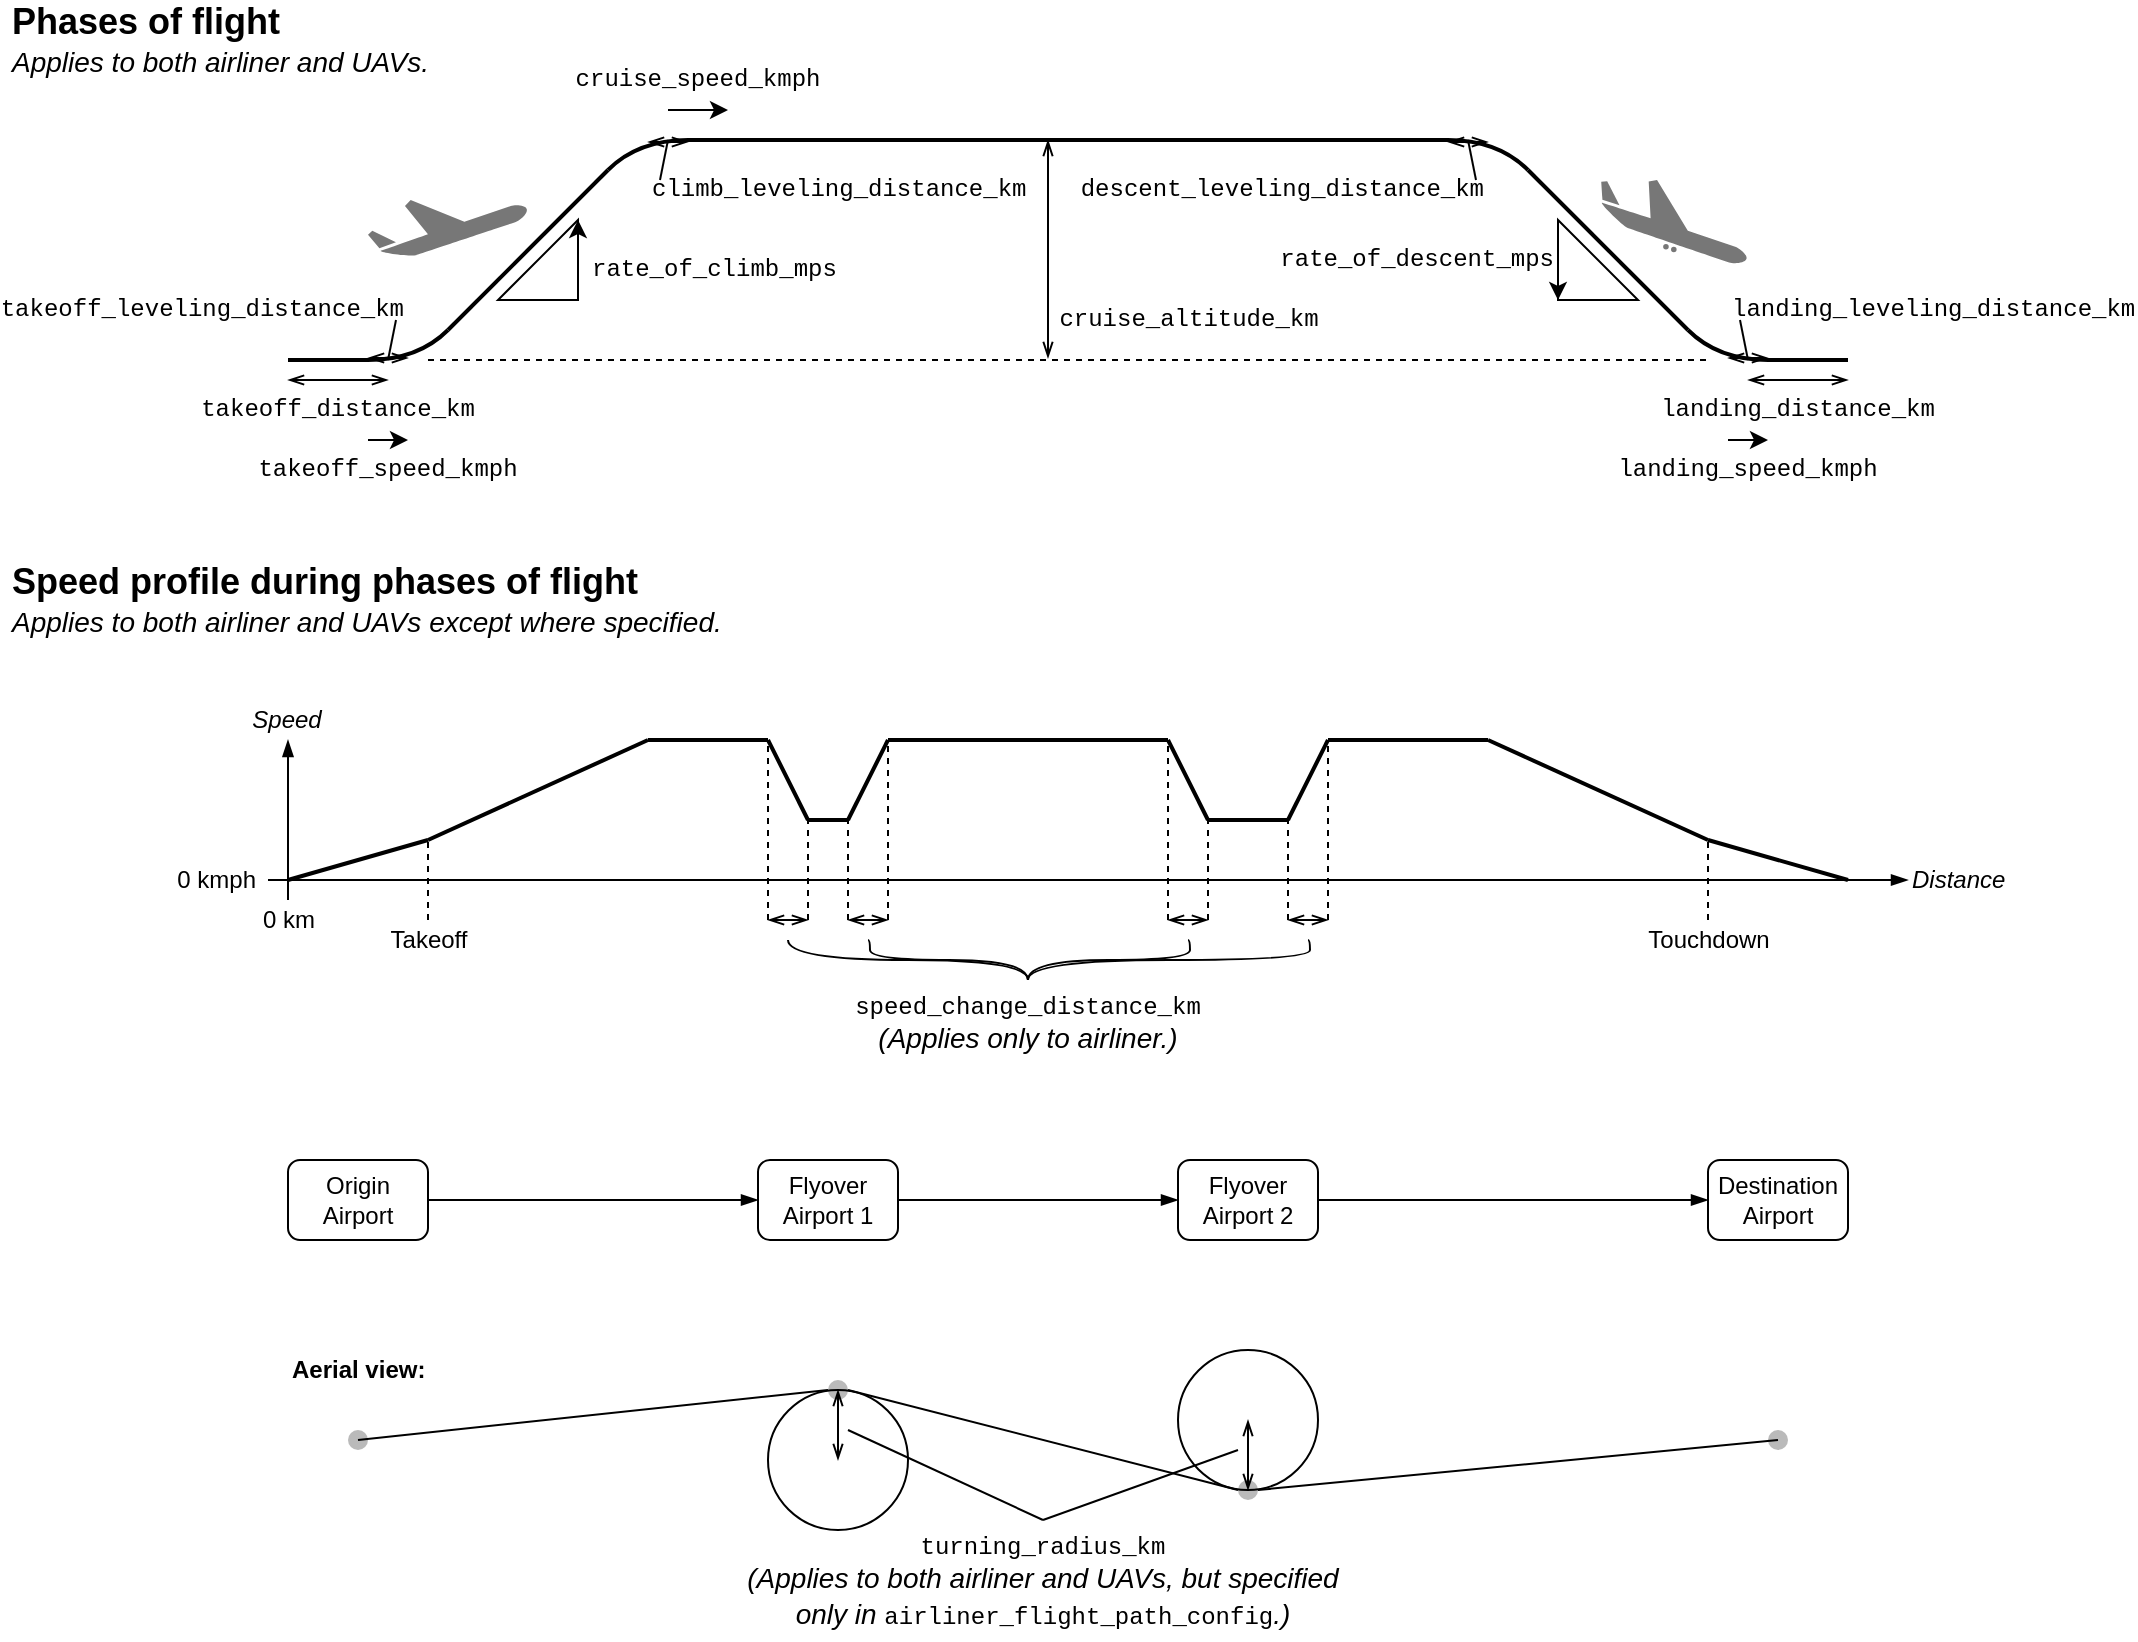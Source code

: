 <mxfile version="24.8.6">
  <diagram name="Page-1" id="iErS2J3yQnTWvULTcXdm">
    <mxGraphModel dx="1366" dy="823" grid="0" gridSize="10" guides="1" tooltips="1" connect="1" arrows="1" fold="1" page="0" pageScale="1" pageWidth="1100" pageHeight="850" math="0" shadow="0">
      <root>
        <mxCell id="0" />
        <mxCell id="1" parent="0" />
        <mxCell id="p8JZdU8jP_f_L_5Lqi8K-10" value="" style="ellipse;whiteSpace=wrap;html=1;aspect=fixed;fillColor=#757575;strokeColor=none;opacity=50;" parent="1" vertex="1">
          <mxGeometry x="190" y="735" width="10" height="10" as="geometry" />
        </mxCell>
        <mxCell id="p8JZdU8jP_f_L_5Lqi8K-11" value="" style="ellipse;whiteSpace=wrap;html=1;aspect=fixed;fillColor=#757575;strokeColor=none;opacity=50;" parent="1" vertex="1">
          <mxGeometry x="430" y="710" width="10" height="10" as="geometry" />
        </mxCell>
        <mxCell id="p8JZdU8jP_f_L_5Lqi8K-12" value="" style="ellipse;whiteSpace=wrap;html=1;aspect=fixed;fillColor=#757575;strokeColor=none;opacity=50;" parent="1" vertex="1">
          <mxGeometry x="635" y="760" width="10" height="10" as="geometry" />
        </mxCell>
        <mxCell id="p8JZdU8jP_f_L_5Lqi8K-14" value="" style="ellipse;whiteSpace=wrap;html=1;aspect=fixed;fillColor=#757575;strokeColor=none;opacity=50;" parent="1" vertex="1">
          <mxGeometry x="900" y="735" width="10" height="10" as="geometry" />
        </mxCell>
        <mxCell id="2bBzmBo7W6lsreJSjGOD-69" value="" style="endArrow=blockThin;html=1;rounded=0;endFill=1;exitX=0;exitY=1;exitDx=0;exitDy=0;" parent="1" edge="1">
          <mxGeometry width="50" height="50" relative="1" as="geometry">
            <mxPoint x="150" y="460.0" as="sourcePoint" />
            <mxPoint x="970" y="460" as="targetPoint" />
          </mxGeometry>
        </mxCell>
        <mxCell id="2bBzmBo7W6lsreJSjGOD-1" value="" style="endArrow=none;html=1;rounded=0;flowAnimation=0;strokeWidth=2;" parent="1" edge="1">
          <mxGeometry width="50" height="50" relative="1" as="geometry">
            <mxPoint x="160" y="200" as="sourcePoint" />
            <mxPoint x="200" y="200" as="targetPoint" />
          </mxGeometry>
        </mxCell>
        <mxCell id="2bBzmBo7W6lsreJSjGOD-11" value="" style="endArrow=none;html=1;rounded=0;flowAnimation=0;strokeWidth=2;" parent="1" edge="1">
          <mxGeometry width="50" height="50" relative="1" as="geometry">
            <mxPoint x="240" y="185" as="sourcePoint" />
            <mxPoint x="320" y="105" as="targetPoint" />
          </mxGeometry>
        </mxCell>
        <mxCell id="2bBzmBo7W6lsreJSjGOD-15" value="" style="group;aspect=fixed;" parent="1" vertex="1" connectable="0">
          <mxGeometry x="200" y="172.5" width="40" height="27.5" as="geometry" />
        </mxCell>
        <mxCell id="2bBzmBo7W6lsreJSjGOD-4" value="" style="curved=1;endArrow=none;html=1;rounded=0;endFill=0;strokeWidth=2;" parent="2bBzmBo7W6lsreJSjGOD-15" edge="1">
          <mxGeometry width="50" height="50" relative="1" as="geometry">
            <mxPoint y="27.5" as="sourcePoint" />
            <mxPoint x="40" y="12.5" as="targetPoint" />
            <Array as="points">
              <mxPoint x="25" y="27.5" />
            </Array>
          </mxGeometry>
        </mxCell>
        <mxCell id="2bBzmBo7W6lsreJSjGOD-9" value="" style="endArrow=openThin;html=1;rounded=0;startArrow=openThin;startFill=0;endFill=0;" parent="2bBzmBo7W6lsreJSjGOD-15" edge="1">
          <mxGeometry width="50" height="50" relative="1" as="geometry">
            <mxPoint y="26.5" as="sourcePoint" />
            <mxPoint x="20" y="26.5" as="targetPoint" />
          </mxGeometry>
        </mxCell>
        <mxCell id="2bBzmBo7W6lsreJSjGOD-16" value="" style="group;aspect=fixed;rotation=-180;" parent="1" vertex="1" connectable="0">
          <mxGeometry x="320" y="90" width="40" height="27.5" as="geometry" />
        </mxCell>
        <mxCell id="2bBzmBo7W6lsreJSjGOD-17" value="" style="curved=1;endArrow=none;html=1;rounded=0;endFill=0;strokeWidth=2;" parent="2bBzmBo7W6lsreJSjGOD-16" edge="1">
          <mxGeometry width="50" height="50" relative="1" as="geometry">
            <mxPoint x="40" as="sourcePoint" />
            <mxPoint y="15" as="targetPoint" />
            <Array as="points">
              <mxPoint x="15" />
            </Array>
          </mxGeometry>
        </mxCell>
        <mxCell id="2bBzmBo7W6lsreJSjGOD-18" value="" style="endArrow=openThin;html=1;rounded=0;startArrow=openThin;startFill=0;endFill=0;" parent="2bBzmBo7W6lsreJSjGOD-16" edge="1">
          <mxGeometry width="50" height="50" relative="1" as="geometry">
            <mxPoint x="40" y="1" as="sourcePoint" />
            <mxPoint x="20" y="1" as="targetPoint" />
          </mxGeometry>
        </mxCell>
        <mxCell id="2bBzmBo7W6lsreJSjGOD-19" value="" style="endArrow=none;html=1;rounded=0;flowAnimation=0;strokeWidth=2;" parent="1" edge="1">
          <mxGeometry width="50" height="50" relative="1" as="geometry">
            <mxPoint x="360" y="90" as="sourcePoint" />
            <mxPoint x="740" y="90" as="targetPoint" />
          </mxGeometry>
        </mxCell>
        <mxCell id="2bBzmBo7W6lsreJSjGOD-20" value="" style="group;aspect=fixed;rotation=-180;flipH=1;" parent="1" vertex="1" connectable="0">
          <mxGeometry x="740" y="90" width="40" height="27.5" as="geometry" />
        </mxCell>
        <mxCell id="2bBzmBo7W6lsreJSjGOD-21" value="" style="curved=1;endArrow=none;html=1;rounded=0;endFill=0;strokeWidth=2;" parent="2bBzmBo7W6lsreJSjGOD-20" edge="1">
          <mxGeometry width="50" height="50" relative="1" as="geometry">
            <mxPoint as="sourcePoint" />
            <mxPoint x="40" y="15" as="targetPoint" />
            <Array as="points">
              <mxPoint x="25" />
            </Array>
          </mxGeometry>
        </mxCell>
        <mxCell id="2bBzmBo7W6lsreJSjGOD-22" value="" style="endArrow=openThin;html=1;rounded=0;startArrow=openThin;startFill=0;endFill=0;" parent="2bBzmBo7W6lsreJSjGOD-20" edge="1">
          <mxGeometry width="50" height="50" relative="1" as="geometry">
            <mxPoint y="1" as="sourcePoint" />
            <mxPoint x="20" y="1" as="targetPoint" />
          </mxGeometry>
        </mxCell>
        <mxCell id="2bBzmBo7W6lsreJSjGOD-23" value="" style="endArrow=none;html=1;rounded=0;flowAnimation=0;strokeWidth=2;" parent="1" edge="1">
          <mxGeometry width="50" height="50" relative="1" as="geometry">
            <mxPoint x="860" y="185" as="sourcePoint" />
            <mxPoint x="780" y="105" as="targetPoint" />
          </mxGeometry>
        </mxCell>
        <mxCell id="2bBzmBo7W6lsreJSjGOD-24" value="" style="group;aspect=fixed;flipH=1;" parent="1" vertex="1" connectable="0">
          <mxGeometry x="860" y="172.5" width="40" height="27.5" as="geometry" />
        </mxCell>
        <mxCell id="2bBzmBo7W6lsreJSjGOD-25" value="" style="curved=1;endArrow=none;html=1;rounded=0;endFill=0;strokeWidth=2;" parent="2bBzmBo7W6lsreJSjGOD-24" edge="1">
          <mxGeometry width="50" height="50" relative="1" as="geometry">
            <mxPoint x="40" y="27.5" as="sourcePoint" />
            <mxPoint y="12.5" as="targetPoint" />
            <Array as="points">
              <mxPoint x="15" y="27.5" />
            </Array>
          </mxGeometry>
        </mxCell>
        <mxCell id="2bBzmBo7W6lsreJSjGOD-26" value="" style="endArrow=openThin;html=1;rounded=0;startArrow=openThin;startFill=0;endFill=0;" parent="2bBzmBo7W6lsreJSjGOD-24" edge="1">
          <mxGeometry width="50" height="50" relative="1" as="geometry">
            <mxPoint x="40" y="26.5" as="sourcePoint" />
            <mxPoint x="20" y="26.5" as="targetPoint" />
          </mxGeometry>
        </mxCell>
        <mxCell id="2bBzmBo7W6lsreJSjGOD-27" value="" style="endArrow=none;html=1;rounded=0;flowAnimation=0;strokeWidth=2;" parent="1" edge="1">
          <mxGeometry width="50" height="50" relative="1" as="geometry">
            <mxPoint x="900" y="200" as="sourcePoint" />
            <mxPoint x="940" y="200" as="targetPoint" />
          </mxGeometry>
        </mxCell>
        <mxCell id="2bBzmBo7W6lsreJSjGOD-28" value="" style="shape=mxgraph.signs.transportation.airplane_1;html=1;pointerEvents=1;fillColor=#777777;strokeColor=none;verticalLabelPosition=bottom;verticalAlign=top;align=center;aspect=fixed;" parent="1" vertex="1">
          <mxGeometry x="200" y="120" width="80" height="28.28" as="geometry" />
        </mxCell>
        <mxCell id="2bBzmBo7W6lsreJSjGOD-29" value="" style="shape=mxgraph.signs.transportation.airplane_2;html=1;pointerEvents=1;fillColor=#777777;strokeColor=none;verticalLabelPosition=bottom;verticalAlign=top;align=center;aspect=fixed;" parent="1" vertex="1">
          <mxGeometry x="815" y="110" width="75" height="41.92" as="geometry" />
        </mxCell>
        <mxCell id="2bBzmBo7W6lsreJSjGOD-32" value="" style="verticalLabelPosition=bottom;verticalAlign=top;html=1;shape=mxgraph.basic.orthogonal_triangle;flipH=1;fillColor=none;" parent="1" vertex="1">
          <mxGeometry x="265" y="130" width="40" height="40" as="geometry" />
        </mxCell>
        <mxCell id="2bBzmBo7W6lsreJSjGOD-33" value="" style="verticalLabelPosition=bottom;verticalAlign=top;html=1;shape=mxgraph.basic.orthogonal_triangle;fillColor=none;" parent="1" vertex="1">
          <mxGeometry x="795" y="130" width="40" height="40" as="geometry" />
        </mxCell>
        <mxCell id="2bBzmBo7W6lsreJSjGOD-34" value="takeoff_speed_kmph" style="text;html=1;align=center;verticalAlign=middle;whiteSpace=wrap;rounded=0;fontFamily=Courier New;" parent="1" vertex="1">
          <mxGeometry x="200" y="240" width="20" height="30" as="geometry" />
        </mxCell>
        <mxCell id="2bBzmBo7W6lsreJSjGOD-35" value="takeoff_distance_km" style="text;html=1;align=center;verticalAlign=middle;whiteSpace=wrap;rounded=0;fontFamily=Courier New;" parent="1" vertex="1">
          <mxGeometry x="160" y="210" width="50" height="30" as="geometry" />
        </mxCell>
        <mxCell id="p8JZdU8jP_f_L_5Lqi8K-4" style="rounded=0;orthogonalLoop=1;jettySize=auto;html=1;endArrow=none;endFill=0;" parent="1" source="2bBzmBo7W6lsreJSjGOD-36" edge="1">
          <mxGeometry relative="1" as="geometry">
            <mxPoint x="210" y="200" as="targetPoint" />
          </mxGeometry>
        </mxCell>
        <mxCell id="2bBzmBo7W6lsreJSjGOD-36" value="&lt;div&gt;takeoff_leveling_distance_km&lt;/div&gt;" style="text;html=1;align=right;verticalAlign=middle;whiteSpace=wrap;rounded=0;fontFamily=Courier New;" parent="1" vertex="1">
          <mxGeometry x="210" y="170" width="10" height="10" as="geometry" />
        </mxCell>
        <mxCell id="2bBzmBo7W6lsreJSjGOD-37" value="rate_of_climb_mps" style="text;html=1;align=left;verticalAlign=middle;whiteSpace=wrap;rounded=0;fontFamily=Courier New;" parent="1" vertex="1">
          <mxGeometry x="310" y="140" width="10" height="30" as="geometry" />
        </mxCell>
        <mxCell id="p8JZdU8jP_f_L_5Lqi8K-6" style="rounded=0;orthogonalLoop=1;jettySize=auto;html=1;endArrow=none;endFill=0;" parent="1" source="2bBzmBo7W6lsreJSjGOD-38" edge="1">
          <mxGeometry relative="1" as="geometry">
            <mxPoint x="350" y="90" as="targetPoint" />
          </mxGeometry>
        </mxCell>
        <mxCell id="2bBzmBo7W6lsreJSjGOD-38" value="climb_leveling_distance_km" style="text;html=1;align=left;verticalAlign=middle;whiteSpace=wrap;rounded=0;fontFamily=Courier New;" parent="1" vertex="1">
          <mxGeometry x="340" y="110" width="10" height="10" as="geometry" />
        </mxCell>
        <mxCell id="2bBzmBo7W6lsreJSjGOD-40" value="cruise_speed_kmph" style="text;html=1;align=center;verticalAlign=middle;whiteSpace=wrap;rounded=0;fontFamily=Courier New;" parent="1" vertex="1">
          <mxGeometry x="350" y="45" width="30" height="30" as="geometry" />
        </mxCell>
        <mxCell id="p8JZdU8jP_f_L_5Lqi8K-8" style="rounded=0;orthogonalLoop=1;jettySize=auto;html=1;endArrow=none;endFill=0;" parent="1" source="2bBzmBo7W6lsreJSjGOD-42" edge="1">
          <mxGeometry relative="1" as="geometry">
            <mxPoint x="750" y="90" as="targetPoint" />
          </mxGeometry>
        </mxCell>
        <mxCell id="2bBzmBo7W6lsreJSjGOD-42" value="descent_leveling_distance_km" style="text;html=1;align=right;verticalAlign=middle;whiteSpace=wrap;rounded=0;fontFamily=Courier New;" parent="1" vertex="1">
          <mxGeometry x="750" y="110" width="10" height="10" as="geometry" />
        </mxCell>
        <mxCell id="2bBzmBo7W6lsreJSjGOD-43" value="rate_of_descent_mps" style="text;html=1;align=right;verticalAlign=middle;whiteSpace=wrap;rounded=0;fontFamily=Courier New;" parent="1" vertex="1">
          <mxGeometry x="785" y="130" width="10" height="40" as="geometry" />
        </mxCell>
        <mxCell id="p8JZdU8jP_f_L_5Lqi8K-9" style="rounded=0;orthogonalLoop=1;jettySize=auto;html=1;endArrow=none;endFill=0;" parent="1" source="2bBzmBo7W6lsreJSjGOD-44" edge="1">
          <mxGeometry relative="1" as="geometry">
            <mxPoint x="890" y="200" as="targetPoint" />
          </mxGeometry>
        </mxCell>
        <mxCell id="2bBzmBo7W6lsreJSjGOD-44" value="landing_leveling_distance_km" style="text;html=1;align=left;verticalAlign=middle;whiteSpace=wrap;rounded=0;fontFamily=Courier New;" parent="1" vertex="1">
          <mxGeometry x="880" y="170" width="10" height="10" as="geometry" />
        </mxCell>
        <mxCell id="2bBzmBo7W6lsreJSjGOD-45" value="landing_distance_km" style="text;html=1;align=center;verticalAlign=middle;whiteSpace=wrap;rounded=0;fontFamily=Courier New;" parent="1" vertex="1">
          <mxGeometry x="890" y="210" width="50" height="30" as="geometry" />
        </mxCell>
        <mxCell id="2bBzmBo7W6lsreJSjGOD-46" value="landing_speed_kmph" style="text;html=1;align=center;verticalAlign=middle;whiteSpace=wrap;rounded=0;fontFamily=Courier New;" parent="1" vertex="1">
          <mxGeometry x="880" y="240" width="20" height="30" as="geometry" />
        </mxCell>
        <mxCell id="2bBzmBo7W6lsreJSjGOD-94" style="edgeStyle=orthogonalEdgeStyle;rounded=0;orthogonalLoop=1;jettySize=auto;html=1;endArrow=none;endFill=0;curved=1;exitX=0.5;exitY=0;exitDx=0;exitDy=0;" parent="1" source="2bBzmBo7W6lsreJSjGOD-47" edge="1">
          <mxGeometry relative="1" as="geometry">
            <mxPoint x="410" y="490" as="targetPoint" />
            <Array as="points">
              <mxPoint x="530" y="500" />
              <mxPoint x="410" y="500" />
            </Array>
          </mxGeometry>
        </mxCell>
        <mxCell id="2bBzmBo7W6lsreJSjGOD-95" style="edgeStyle=orthogonalEdgeStyle;rounded=0;orthogonalLoop=1;jettySize=auto;html=1;endArrow=none;endFill=0;curved=1;exitX=0.5;exitY=0;exitDx=0;exitDy=0;" parent="1" source="2bBzmBo7W6lsreJSjGOD-47" edge="1">
          <mxGeometry relative="1" as="geometry">
            <mxPoint x="450" y="490.0" as="targetPoint" />
            <Array as="points">
              <mxPoint x="530" y="500" />
              <mxPoint x="451" y="500" />
              <mxPoint x="451" y="490" />
            </Array>
          </mxGeometry>
        </mxCell>
        <mxCell id="2bBzmBo7W6lsreJSjGOD-96" style="edgeStyle=orthogonalEdgeStyle;rounded=0;orthogonalLoop=1;jettySize=auto;html=1;endArrow=none;endFill=0;curved=1;exitX=0.5;exitY=0;exitDx=0;exitDy=0;" parent="1" source="2bBzmBo7W6lsreJSjGOD-47" edge="1">
          <mxGeometry relative="1" as="geometry">
            <mxPoint x="610" y="490.0" as="targetPoint" />
            <Array as="points">
              <mxPoint x="530" y="500" />
              <mxPoint x="611" y="500" />
              <mxPoint x="611" y="490" />
            </Array>
          </mxGeometry>
        </mxCell>
        <mxCell id="2bBzmBo7W6lsreJSjGOD-97" style="edgeStyle=orthogonalEdgeStyle;rounded=0;orthogonalLoop=1;jettySize=auto;html=1;endArrow=none;endFill=0;curved=1;exitX=0.5;exitY=0;exitDx=0;exitDy=0;" parent="1" source="2bBzmBo7W6lsreJSjGOD-47" edge="1">
          <mxGeometry relative="1" as="geometry">
            <mxPoint x="670" y="490.0" as="targetPoint" />
            <Array as="points">
              <mxPoint x="530" y="500" />
              <mxPoint x="671" y="500" />
              <mxPoint x="671" y="490" />
            </Array>
          </mxGeometry>
        </mxCell>
        <mxCell id="2bBzmBo7W6lsreJSjGOD-47" value="speed_change_distance_km &lt;font style=&quot;font-size: 14px;&quot; face=&quot;Helvetica&quot;&gt;&lt;i&gt;(Applies only to airliner.)&lt;/i&gt;&lt;/font&gt;" style="text;html=1;align=center;verticalAlign=top;whiteSpace=wrap;rounded=0;fontFamily=Courier New;" parent="1" vertex="1">
          <mxGeometry x="440" y="510" width="180" height="50" as="geometry" />
        </mxCell>
        <mxCell id="2bBzmBo7W6lsreJSjGOD-48" value="" style="endArrow=openThin;startArrow=openThin;html=1;rounded=0;startFill=0;endFill=0;" parent="1" edge="1">
          <mxGeometry width="50" height="50" relative="1" as="geometry">
            <mxPoint x="160" y="210" as="sourcePoint" />
            <mxPoint x="210" y="210" as="targetPoint" />
          </mxGeometry>
        </mxCell>
        <mxCell id="2bBzmBo7W6lsreJSjGOD-49" value="" style="endArrow=openThin;startArrow=openThin;html=1;rounded=0;startFill=0;endFill=0;" parent="1" edge="1">
          <mxGeometry width="50" height="50" relative="1" as="geometry">
            <mxPoint x="890" y="210" as="sourcePoint" />
            <mxPoint x="940" y="210" as="targetPoint" />
          </mxGeometry>
        </mxCell>
        <mxCell id="2bBzmBo7W6lsreJSjGOD-50" value="cruise_altitude_km" style="endArrow=openThin;startArrow=openThin;html=1;rounded=0;startFill=0;endFill=0;fontSize=12;fontFamily=Courier New;labelBackgroundColor=none;" parent="1" edge="1">
          <mxGeometry x="-0.651" y="-70" width="50" height="50" relative="1" as="geometry">
            <mxPoint x="540" y="199" as="sourcePoint" />
            <mxPoint x="540" y="90" as="targetPoint" />
            <mxPoint as="offset" />
          </mxGeometry>
        </mxCell>
        <mxCell id="2bBzmBo7W6lsreJSjGOD-51" value="" style="endArrow=classic;html=1;rounded=0;" parent="1" edge="1">
          <mxGeometry width="50" height="50" relative="1" as="geometry">
            <mxPoint x="305" y="170" as="sourcePoint" />
            <mxPoint x="305" y="130" as="targetPoint" />
          </mxGeometry>
        </mxCell>
        <mxCell id="2bBzmBo7W6lsreJSjGOD-52" value="" style="endArrow=classic;html=1;rounded=0;" parent="1" edge="1">
          <mxGeometry width="50" height="50" relative="1" as="geometry">
            <mxPoint x="200" y="240" as="sourcePoint" />
            <mxPoint x="220" y="240" as="targetPoint" />
          </mxGeometry>
        </mxCell>
        <mxCell id="2bBzmBo7W6lsreJSjGOD-53" value="" style="endArrow=classic;html=1;rounded=0;" parent="1" edge="1">
          <mxGeometry width="50" height="50" relative="1" as="geometry">
            <mxPoint x="350" y="75" as="sourcePoint" />
            <mxPoint x="380" y="75" as="targetPoint" />
          </mxGeometry>
        </mxCell>
        <mxCell id="2bBzmBo7W6lsreJSjGOD-54" value="" style="endArrow=classic;html=1;rounded=0;" parent="1" edge="1">
          <mxGeometry width="50" height="50" relative="1" as="geometry">
            <mxPoint x="795" y="130" as="sourcePoint" />
            <mxPoint x="795" y="170" as="targetPoint" />
          </mxGeometry>
        </mxCell>
        <mxCell id="2bBzmBo7W6lsreJSjGOD-55" value="" style="endArrow=classic;html=1;rounded=0;" parent="1" edge="1">
          <mxGeometry width="50" height="50" relative="1" as="geometry">
            <mxPoint x="880" y="240" as="sourcePoint" />
            <mxPoint x="900" y="240" as="targetPoint" />
          </mxGeometry>
        </mxCell>
        <mxCell id="2bBzmBo7W6lsreJSjGOD-56" value="" style="endArrow=none;html=1;rounded=0;strokeWidth=2;" parent="1" edge="1">
          <mxGeometry width="50" height="50" relative="1" as="geometry">
            <mxPoint x="160" y="460" as="sourcePoint" />
            <mxPoint x="230" y="440" as="targetPoint" />
          </mxGeometry>
        </mxCell>
        <mxCell id="2bBzmBo7W6lsreJSjGOD-57" value="" style="endArrow=none;html=1;rounded=0;strokeWidth=2;" parent="1" edge="1">
          <mxGeometry width="50" height="50" relative="1" as="geometry">
            <mxPoint x="230" y="440" as="sourcePoint" />
            <mxPoint x="340" y="390" as="targetPoint" />
          </mxGeometry>
        </mxCell>
        <mxCell id="2bBzmBo7W6lsreJSjGOD-58" value="" style="endArrow=none;html=1;rounded=0;strokeWidth=2;" parent="1" edge="1">
          <mxGeometry width="50" height="50" relative="1" as="geometry">
            <mxPoint x="340" y="390" as="sourcePoint" />
            <mxPoint x="400" y="390" as="targetPoint" />
          </mxGeometry>
        </mxCell>
        <mxCell id="2bBzmBo7W6lsreJSjGOD-59" value="" style="endArrow=none;html=1;rounded=0;strokeWidth=2;" parent="1" edge="1">
          <mxGeometry width="50" height="50" relative="1" as="geometry">
            <mxPoint x="400" y="390" as="sourcePoint" />
            <mxPoint x="420" y="430" as="targetPoint" />
          </mxGeometry>
        </mxCell>
        <mxCell id="2bBzmBo7W6lsreJSjGOD-60" value="" style="endArrow=none;html=1;rounded=0;strokeWidth=2;" parent="1" edge="1">
          <mxGeometry width="50" height="50" relative="1" as="geometry">
            <mxPoint x="420" y="430" as="sourcePoint" />
            <mxPoint x="440" y="430" as="targetPoint" />
          </mxGeometry>
        </mxCell>
        <mxCell id="2bBzmBo7W6lsreJSjGOD-61" value="" style="endArrow=none;html=1;rounded=0;strokeWidth=2;" parent="1" edge="1">
          <mxGeometry width="50" height="50" relative="1" as="geometry">
            <mxPoint x="440" y="430" as="sourcePoint" />
            <mxPoint x="460" y="390" as="targetPoint" />
          </mxGeometry>
        </mxCell>
        <mxCell id="2bBzmBo7W6lsreJSjGOD-62" value="" style="endArrow=none;html=1;rounded=0;strokeWidth=2;" parent="1" edge="1">
          <mxGeometry width="50" height="50" relative="1" as="geometry">
            <mxPoint x="460" y="390" as="sourcePoint" />
            <mxPoint x="600" y="390" as="targetPoint" />
          </mxGeometry>
        </mxCell>
        <mxCell id="2bBzmBo7W6lsreJSjGOD-66" value="" style="endArrow=none;html=1;rounded=0;strokeWidth=2;" parent="1" edge="1">
          <mxGeometry width="50" height="50" relative="1" as="geometry">
            <mxPoint x="680" y="390" as="sourcePoint" />
            <mxPoint x="760" y="390" as="targetPoint" />
          </mxGeometry>
        </mxCell>
        <mxCell id="2bBzmBo7W6lsreJSjGOD-67" value="" style="endArrow=none;html=1;rounded=0;strokeWidth=2;" parent="1" edge="1">
          <mxGeometry width="50" height="50" relative="1" as="geometry">
            <mxPoint x="760" y="390" as="sourcePoint" />
            <mxPoint x="870" y="440" as="targetPoint" />
          </mxGeometry>
        </mxCell>
        <mxCell id="2bBzmBo7W6lsreJSjGOD-68" value="" style="endArrow=none;html=1;rounded=0;strokeWidth=2;" parent="1" edge="1">
          <mxGeometry width="50" height="50" relative="1" as="geometry">
            <mxPoint x="870" y="440" as="sourcePoint" />
            <mxPoint x="940" y="460" as="targetPoint" />
          </mxGeometry>
        </mxCell>
        <mxCell id="2bBzmBo7W6lsreJSjGOD-70" value="0 kmph" style="text;html=1;align=right;verticalAlign=middle;rounded=0;" parent="1" vertex="1">
          <mxGeometry x="135" y="450" width="10" height="20" as="geometry" />
        </mxCell>
        <mxCell id="2bBzmBo7W6lsreJSjGOD-71" value="" style="endArrow=blockThin;html=1;rounded=0;endFill=1;" parent="1" edge="1">
          <mxGeometry width="50" height="50" relative="1" as="geometry">
            <mxPoint x="160" y="470" as="sourcePoint" />
            <mxPoint x="160" y="390" as="targetPoint" />
          </mxGeometry>
        </mxCell>
        <mxCell id="2bBzmBo7W6lsreJSjGOD-72" value="0 km" style="text;html=1;align=center;verticalAlign=middle;rounded=0;" parent="1" vertex="1">
          <mxGeometry x="150" y="470" width="20" height="20" as="geometry" />
        </mxCell>
        <mxCell id="2bBzmBo7W6lsreJSjGOD-73" value="Speed" style="text;html=1;align=center;verticalAlign=middle;rounded=0;fontStyle=2" parent="1" vertex="1">
          <mxGeometry x="154" y="365" width="10" height="30" as="geometry" />
        </mxCell>
        <mxCell id="2bBzmBo7W6lsreJSjGOD-75" value="Distance" style="text;html=1;align=left;verticalAlign=middle;rounded=0;fontStyle=2" parent="1" vertex="1">
          <mxGeometry x="970" y="450" width="10" height="20" as="geometry" />
        </mxCell>
        <mxCell id="2bBzmBo7W6lsreJSjGOD-76" value="" style="endArrow=openThin;startArrow=openThin;html=1;rounded=0;startFill=0;endFill=0;" parent="1" edge="1">
          <mxGeometry width="50" height="50" relative="1" as="geometry">
            <mxPoint x="400" y="480" as="sourcePoint" />
            <mxPoint x="420" y="480" as="targetPoint" />
          </mxGeometry>
        </mxCell>
        <mxCell id="2bBzmBo7W6lsreJSjGOD-77" value="" style="endArrow=openThin;startArrow=openThin;html=1;rounded=0;startFill=0;endFill=0;" parent="1" edge="1">
          <mxGeometry width="50" height="50" relative="1" as="geometry">
            <mxPoint x="440" y="480" as="sourcePoint" />
            <mxPoint x="460" y="480" as="targetPoint" />
          </mxGeometry>
        </mxCell>
        <mxCell id="2bBzmBo7W6lsreJSjGOD-80" value="" style="endArrow=none;dashed=1;html=1;rounded=0;" parent="1" edge="1">
          <mxGeometry width="50" height="50" relative="1" as="geometry">
            <mxPoint x="400" y="480" as="sourcePoint" />
            <mxPoint x="400" y="390" as="targetPoint" />
          </mxGeometry>
        </mxCell>
        <mxCell id="2bBzmBo7W6lsreJSjGOD-81" value="" style="endArrow=none;dashed=1;html=1;rounded=0;" parent="1" edge="1">
          <mxGeometry width="50" height="50" relative="1" as="geometry">
            <mxPoint x="420" y="480" as="sourcePoint" />
            <mxPoint x="420" y="430" as="targetPoint" />
          </mxGeometry>
        </mxCell>
        <mxCell id="2bBzmBo7W6lsreJSjGOD-82" value="" style="endArrow=none;dashed=1;html=1;rounded=0;" parent="1" edge="1">
          <mxGeometry width="50" height="50" relative="1" as="geometry">
            <mxPoint x="440" y="480" as="sourcePoint" />
            <mxPoint x="440" y="430" as="targetPoint" />
          </mxGeometry>
        </mxCell>
        <mxCell id="2bBzmBo7W6lsreJSjGOD-84" value="" style="endArrow=none;dashed=1;html=1;rounded=0;" parent="1" edge="1">
          <mxGeometry width="50" height="50" relative="1" as="geometry">
            <mxPoint x="460" y="480" as="sourcePoint" />
            <mxPoint x="460" y="390" as="targetPoint" />
          </mxGeometry>
        </mxCell>
        <mxCell id="2bBzmBo7W6lsreJSjGOD-85" value="" style="endArrow=none;html=1;rounded=0;strokeWidth=2;" parent="1" edge="1">
          <mxGeometry width="50" height="50" relative="1" as="geometry">
            <mxPoint x="600" y="390" as="sourcePoint" />
            <mxPoint x="620" y="430" as="targetPoint" />
          </mxGeometry>
        </mxCell>
        <mxCell id="2bBzmBo7W6lsreJSjGOD-86" value="" style="endArrow=none;html=1;rounded=0;strokeWidth=2;" parent="1" edge="1">
          <mxGeometry width="50" height="50" relative="1" as="geometry">
            <mxPoint x="620" y="430" as="sourcePoint" />
            <mxPoint x="660" y="430" as="targetPoint" />
          </mxGeometry>
        </mxCell>
        <mxCell id="2bBzmBo7W6lsreJSjGOD-87" value="" style="endArrow=none;html=1;rounded=0;strokeWidth=2;" parent="1" edge="1">
          <mxGeometry width="50" height="50" relative="1" as="geometry">
            <mxPoint x="660" y="430" as="sourcePoint" />
            <mxPoint x="680" y="390" as="targetPoint" />
          </mxGeometry>
        </mxCell>
        <mxCell id="2bBzmBo7W6lsreJSjGOD-88" value="" style="endArrow=openThin;startArrow=openThin;html=1;rounded=0;startFill=0;endFill=0;" parent="1" edge="1">
          <mxGeometry width="50" height="50" relative="1" as="geometry">
            <mxPoint x="600" y="480" as="sourcePoint" />
            <mxPoint x="620" y="480" as="targetPoint" />
          </mxGeometry>
        </mxCell>
        <mxCell id="2bBzmBo7W6lsreJSjGOD-89" value="" style="endArrow=openThin;startArrow=openThin;html=1;rounded=0;startFill=0;endFill=0;" parent="1" edge="1">
          <mxGeometry width="50" height="50" relative="1" as="geometry">
            <mxPoint x="660" y="480" as="sourcePoint" />
            <mxPoint x="680" y="480" as="targetPoint" />
          </mxGeometry>
        </mxCell>
        <mxCell id="2bBzmBo7W6lsreJSjGOD-90" value="" style="endArrow=none;dashed=1;html=1;rounded=0;" parent="1" edge="1">
          <mxGeometry width="50" height="50" relative="1" as="geometry">
            <mxPoint x="600" y="480" as="sourcePoint" />
            <mxPoint x="600" y="390" as="targetPoint" />
          </mxGeometry>
        </mxCell>
        <mxCell id="2bBzmBo7W6lsreJSjGOD-91" value="" style="endArrow=none;dashed=1;html=1;rounded=0;" parent="1" edge="1">
          <mxGeometry width="50" height="50" relative="1" as="geometry">
            <mxPoint x="620" y="480" as="sourcePoint" />
            <mxPoint x="620" y="430" as="targetPoint" />
          </mxGeometry>
        </mxCell>
        <mxCell id="2bBzmBo7W6lsreJSjGOD-92" value="" style="endArrow=none;dashed=1;html=1;rounded=0;" parent="1" edge="1">
          <mxGeometry width="50" height="50" relative="1" as="geometry">
            <mxPoint x="660" y="480" as="sourcePoint" />
            <mxPoint x="660" y="430" as="targetPoint" />
          </mxGeometry>
        </mxCell>
        <mxCell id="2bBzmBo7W6lsreJSjGOD-93" value="" style="endArrow=none;dashed=1;html=1;rounded=0;" parent="1" edge="1">
          <mxGeometry width="50" height="50" relative="1" as="geometry">
            <mxPoint x="680" y="480" as="sourcePoint" />
            <mxPoint x="680" y="390" as="targetPoint" />
          </mxGeometry>
        </mxCell>
        <mxCell id="2bBzmBo7W6lsreJSjGOD-98" value="" style="endArrow=none;dashed=1;html=1;rounded=0;" parent="1" edge="1">
          <mxGeometry width="50" height="50" relative="1" as="geometry">
            <mxPoint x="230" y="480" as="sourcePoint" />
            <mxPoint x="230" y="440" as="targetPoint" />
          </mxGeometry>
        </mxCell>
        <mxCell id="2bBzmBo7W6lsreJSjGOD-99" value="Takeoff" style="text;html=1;align=center;verticalAlign=middle;rounded=0;" parent="1" vertex="1">
          <mxGeometry x="220" y="480" width="20" height="20" as="geometry" />
        </mxCell>
        <mxCell id="2bBzmBo7W6lsreJSjGOD-100" value="" style="endArrow=none;dashed=1;html=1;rounded=0;" parent="1" edge="1">
          <mxGeometry width="50" height="50" relative="1" as="geometry">
            <mxPoint x="870" y="480" as="sourcePoint" />
            <mxPoint x="870" y="440" as="targetPoint" />
          </mxGeometry>
        </mxCell>
        <mxCell id="2bBzmBo7W6lsreJSjGOD-101" value="Touchdown" style="text;html=1;align=center;verticalAlign=middle;rounded=0;" parent="1" vertex="1">
          <mxGeometry x="860" y="480" width="20" height="20" as="geometry" />
        </mxCell>
        <mxCell id="2bBzmBo7W6lsreJSjGOD-106" value="" style="endArrow=none;dashed=1;html=1;rounded=0;" parent="1" edge="1">
          <mxGeometry width="50" height="50" relative="1" as="geometry">
            <mxPoint x="230" y="200" as="sourcePoint" />
            <mxPoint x="870" y="200" as="targetPoint" />
          </mxGeometry>
        </mxCell>
        <mxCell id="2bBzmBo7W6lsreJSjGOD-113" style="edgeStyle=orthogonalEdgeStyle;rounded=0;orthogonalLoop=1;jettySize=auto;html=1;exitX=1;exitY=0.5;exitDx=0;exitDy=0;entryX=0;entryY=0.5;entryDx=0;entryDy=0;endArrow=blockThin;endFill=1;" parent="1" source="2bBzmBo7W6lsreJSjGOD-107" target="2bBzmBo7W6lsreJSjGOD-110" edge="1">
          <mxGeometry relative="1" as="geometry" />
        </mxCell>
        <mxCell id="2bBzmBo7W6lsreJSjGOD-107" value="Origin Airport" style="rounded=1;whiteSpace=wrap;html=1;fillColor=none;" parent="1" vertex="1">
          <mxGeometry x="160" y="600" width="70" height="40" as="geometry" />
        </mxCell>
        <mxCell id="2bBzmBo7W6lsreJSjGOD-114" style="edgeStyle=orthogonalEdgeStyle;rounded=0;orthogonalLoop=1;jettySize=auto;html=1;exitX=1;exitY=0.5;exitDx=0;exitDy=0;entryX=0;entryY=0.5;entryDx=0;entryDy=0;endArrow=blockThin;endFill=1;" parent="1" source="2bBzmBo7W6lsreJSjGOD-110" target="2bBzmBo7W6lsreJSjGOD-111" edge="1">
          <mxGeometry relative="1" as="geometry" />
        </mxCell>
        <mxCell id="2bBzmBo7W6lsreJSjGOD-110" value="Flyover Airport 1" style="rounded=1;whiteSpace=wrap;html=1;fillColor=none;" parent="1" vertex="1">
          <mxGeometry x="395" y="600" width="70" height="40" as="geometry" />
        </mxCell>
        <mxCell id="2bBzmBo7W6lsreJSjGOD-115" style="edgeStyle=orthogonalEdgeStyle;rounded=0;orthogonalLoop=1;jettySize=auto;html=1;exitX=1;exitY=0.5;exitDx=0;exitDy=0;entryX=0;entryY=0.5;entryDx=0;entryDy=0;endArrow=blockThin;endFill=1;" parent="1" source="2bBzmBo7W6lsreJSjGOD-111" target="2bBzmBo7W6lsreJSjGOD-112" edge="1">
          <mxGeometry relative="1" as="geometry" />
        </mxCell>
        <mxCell id="2bBzmBo7W6lsreJSjGOD-111" value="Flyover Airport 2" style="rounded=1;whiteSpace=wrap;html=1;fillColor=none;" parent="1" vertex="1">
          <mxGeometry x="605" y="600" width="70" height="40" as="geometry" />
        </mxCell>
        <mxCell id="2bBzmBo7W6lsreJSjGOD-112" value="Destination Airport" style="rounded=1;whiteSpace=wrap;html=1;fillColor=none;" parent="1" vertex="1">
          <mxGeometry x="870" y="600" width="70" height="40" as="geometry" />
        </mxCell>
        <mxCell id="2bBzmBo7W6lsreJSjGOD-119" value="" style="ellipse;whiteSpace=wrap;html=1;fillColor=none;" parent="1" vertex="1">
          <mxGeometry x="400" y="715" width="70" height="70" as="geometry" />
        </mxCell>
        <mxCell id="2bBzmBo7W6lsreJSjGOD-120" value="" style="ellipse;whiteSpace=wrap;html=1;fillColor=none;" parent="1" vertex="1">
          <mxGeometry x="605" y="695" width="70" height="70" as="geometry" />
        </mxCell>
        <mxCell id="2bBzmBo7W6lsreJSjGOD-121" value="" style="endArrow=none;html=1;rounded=0;exitX=1;exitY=0;exitDx=0;exitDy=0;" parent="1" edge="1">
          <mxGeometry width="50" height="50" relative="1" as="geometry">
            <mxPoint x="440" y="715" as="sourcePoint" />
            <mxPoint x="635" y="765" as="targetPoint" />
          </mxGeometry>
        </mxCell>
        <mxCell id="2bBzmBo7W6lsreJSjGOD-122" value="" style="endArrow=none;html=1;rounded=0;entryX=0.5;entryY=0;entryDx=0;entryDy=0;" parent="1" edge="1">
          <mxGeometry width="50" height="50" relative="1" as="geometry">
            <mxPoint x="195" y="740" as="sourcePoint" />
            <mxPoint x="430" y="715" as="targetPoint" />
          </mxGeometry>
        </mxCell>
        <mxCell id="2bBzmBo7W6lsreJSjGOD-123" value="" style="endArrow=none;html=1;rounded=0;" parent="1" edge="1">
          <mxGeometry width="50" height="50" relative="1" as="geometry">
            <mxPoint x="645" y="765" as="sourcePoint" />
            <mxPoint x="905" y="740" as="targetPoint" />
          </mxGeometry>
        </mxCell>
        <mxCell id="2bBzmBo7W6lsreJSjGOD-124" value="" style="endArrow=openThin;startArrow=openThin;html=1;rounded=0;startFill=0;endFill=0;" parent="1" edge="1">
          <mxGeometry width="50" height="50" relative="1" as="geometry">
            <mxPoint x="435" y="715" as="sourcePoint" />
            <mxPoint x="435" y="750" as="targetPoint" />
          </mxGeometry>
        </mxCell>
        <mxCell id="2bBzmBo7W6lsreJSjGOD-125" value="" style="endArrow=openThin;startArrow=openThin;html=1;rounded=0;startFill=0;endFill=0;" parent="1" edge="1">
          <mxGeometry width="50" height="50" relative="1" as="geometry">
            <mxPoint x="640" y="730" as="sourcePoint" />
            <mxPoint x="640" y="765" as="targetPoint" />
          </mxGeometry>
        </mxCell>
        <mxCell id="2bBzmBo7W6lsreJSjGOD-126" style="rounded=0;orthogonalLoop=1;jettySize=auto;html=1;endArrow=none;endFill=0;exitX=0.5;exitY=0;exitDx=0;exitDy=0;" parent="1" source="2bBzmBo7W6lsreJSjGOD-128" edge="1">
          <mxGeometry relative="1" as="geometry">
            <mxPoint x="440" y="735" as="targetPoint" />
          </mxGeometry>
        </mxCell>
        <mxCell id="2bBzmBo7W6lsreJSjGOD-127" style="rounded=0;orthogonalLoop=1;jettySize=auto;html=1;endArrow=none;endFill=0;exitX=0.5;exitY=0;exitDx=0;exitDy=0;" parent="1" source="2bBzmBo7W6lsreJSjGOD-128" edge="1">
          <mxGeometry relative="1" as="geometry">
            <mxPoint x="635" y="745.0" as="targetPoint" />
            <mxPoint x="495" y="765" as="sourcePoint" />
          </mxGeometry>
        </mxCell>
        <mxCell id="2bBzmBo7W6lsreJSjGOD-128" value="&lt;div&gt;turning_radius_km&lt;/div&gt;&lt;i&gt;&lt;font style=&quot;font-size: 14px;&quot; face=&quot;Helvetica&quot;&gt;(Applies to both airliner and UAVs, but specified&lt;br&gt;only in &lt;/font&gt;&lt;/i&gt;&lt;font style=&quot;font-size: 12px;&quot; face=&quot;Courier New&quot;&gt;airliner_flight_path_config&lt;/font&gt;&lt;i&gt;&lt;font style=&quot;font-size: 14px;&quot; face=&quot;Helvetica&quot;&gt;.)&lt;br&gt;&lt;/font&gt;&lt;/i&gt;" style="text;html=1;align=center;verticalAlign=top;whiteSpace=wrap;rounded=0;fontFamily=Courier New;" parent="1" vertex="1">
          <mxGeometry x="375" y="780" width="325" height="60" as="geometry" />
        </mxCell>
        <mxCell id="2bBzmBo7W6lsreJSjGOD-129" value="Aerial view:" style="text;html=1;align=left;verticalAlign=middle;whiteSpace=wrap;rounded=0;fontStyle=1" parent="1" vertex="1">
          <mxGeometry x="160" y="700" width="80" height="10" as="geometry" />
        </mxCell>
        <mxCell id="I33PBnYwXSeo3px41ca0-4" value="&lt;font size=&quot;1&quot;&gt;&lt;b style=&quot;font-size: 18px;&quot;&gt;Speed profile during phases of flight&lt;/b&gt;&lt;/font&gt;&lt;br&gt;&lt;font size=&quot;1&quot;&gt;&lt;i style=&quot;font-size: 14px;&quot;&gt;Applies to both airliner and UAVs except where specified.&lt;/i&gt;&lt;/font&gt;" style="text;html=1;align=left;verticalAlign=middle;whiteSpace=wrap;rounded=0;" vertex="1" parent="1">
          <mxGeometry x="20" y="300" width="1060" height="40" as="geometry" />
        </mxCell>
        <mxCell id="I33PBnYwXSeo3px41ca0-5" value="&lt;font size=&quot;1&quot;&gt;&lt;b style=&quot;font-size: 18px;&quot;&gt;Phases of flight&lt;/b&gt;&lt;/font&gt;&lt;br&gt;&lt;font size=&quot;1&quot;&gt;&lt;i style=&quot;font-size: 14px;&quot;&gt;Applies to both airliner and UAVs.&lt;/i&gt;&lt;/font&gt;" style="text;html=1;align=left;verticalAlign=middle;whiteSpace=wrap;rounded=0;" vertex="1" parent="1">
          <mxGeometry x="20" y="20" width="1060" height="40" as="geometry" />
        </mxCell>
      </root>
    </mxGraphModel>
  </diagram>
</mxfile>
